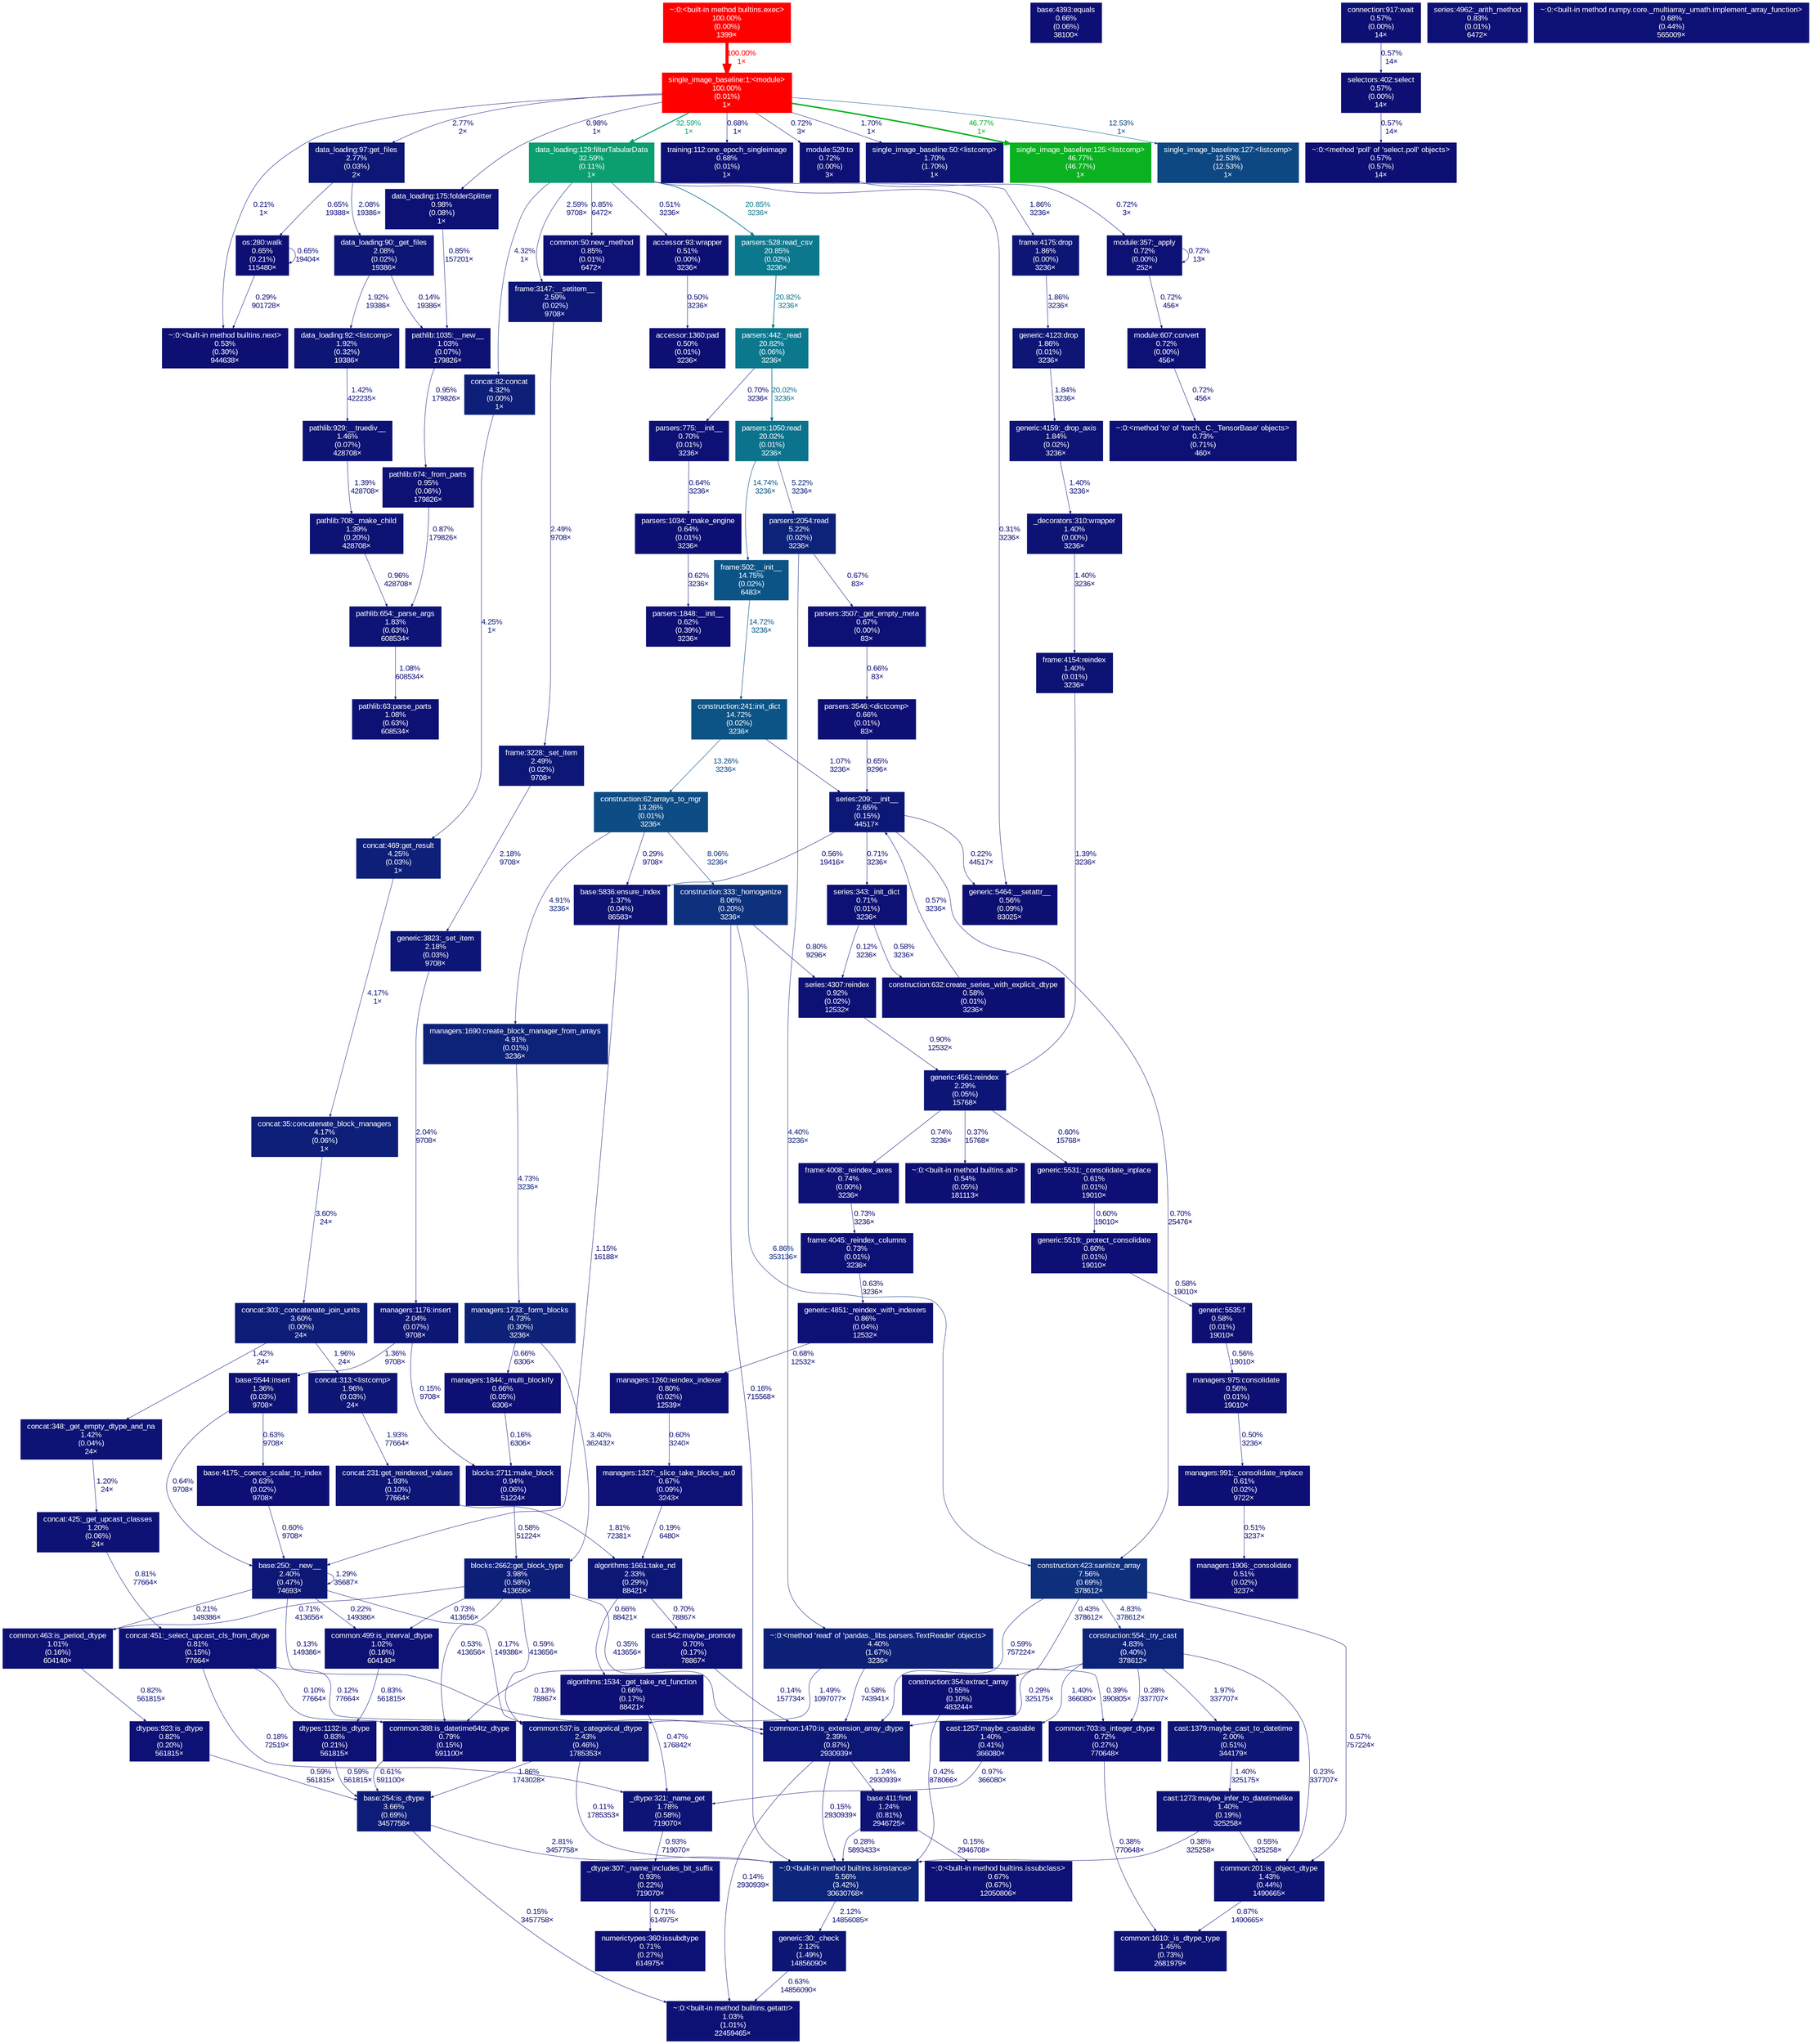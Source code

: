 digraph {
	graph [fontname=Arial, nodesep=0.125, ranksep=0.25];
	node [fontcolor=white, fontname=Arial, height=0, shape=box, style=filled, width=0];
	edge [fontname=Arial];
	571 [color="#ff0000", fontcolor="#ffffff", fontsize="10.00", label="single_image_baseline:1:<module>\n100.00%\n(0.01%)\n1×", tooltip="single_image_baseline.py"];
	571 -> 1076 [arrowsize="0.35", color="#0d1876", fontcolor="#0d1876", fontsize="10.00", label="2.77%\n2×", labeldistance="0.50", penwidth="0.50"];
	571 -> 1077 [arrowsize="0.57", color="#0b9e71", fontcolor="#0b9e71", fontsize="10.00", label="32.59%\n1×", labeldistance="1.30", penwidth="1.30"];
	571 -> 1220 [arrowsize="0.35", color="#0d0e73", fontcolor="#0d0e73", fontsize="10.00", label="0.21%\n1×", labeldistance="0.50", penwidth="0.50"];
	571 -> 1970 [arrowsize="0.35", color="#0d1074", fontcolor="#0d1074", fontsize="10.00", label="0.68%\n1×", labeldistance="0.50", penwidth="0.50"];
	571 -> 2090 [arrowsize="0.35", color="#0d1174", fontcolor="#0d1174", fontsize="10.00", label="0.98%\n1×", labeldistance="0.50", penwidth="0.50"];
	571 -> 3853 [arrowsize="0.35", color="#0d1074", fontcolor="#0d1074", fontsize="10.00", label="0.72%\n3×", labeldistance="0.50", penwidth="0.50"];
	571 -> 5697 [arrowsize="0.35", color="#0d1475", fontcolor="#0d1475", fontsize="10.00", label="1.70%\n1×", labeldistance="0.50", penwidth="0.50"];
	571 -> 5703 [arrowsize="0.68", color="#0ab120", fontcolor="#0ab120", fontsize="10.00", label="46.77%\n1×", labeldistance="1.87", penwidth="1.87"];
	571 -> 5704 [arrowsize="0.35", color="#0d4883", fontcolor="#0d4883", fontsize="10.00", label="12.53%\n1×", labeldistance="0.50", penwidth="0.50"];
	580 [color="#0d0f73", fontcolor="#ffffff", fontsize="10.00", label="~:0:<built-in method builtins.all>\n0.54%\n(0.05%)\n181113×", tooltip="~"];
	584 [color="#0d2279", fontcolor="#ffffff", fontsize="10.00", label="managers:1690:create_block_manager_from_arrays\n4.91%\n(0.01%)\n3236×", tooltip="/home/marcel/anaconda3/lib/python3.8/site-packages/pandas/core/internals/managers.py"];
	584 -> 1127 [arrowsize="0.35", color="#0d2179", fontcolor="#0d2179", fontsize="10.00", label="4.73%\n3236×", labeldistance="0.50", penwidth="0.50"];
	585 [color="#0d1676", fontcolor="#ffffff", fontsize="10.00", label="generic:4561:reindex\n2.29%\n(0.05%)\n15768×", tooltip="/home/marcel/anaconda3/lib/python3.8/site-packages/pandas/core/generic.py"];
	585 -> 580 [arrowsize="0.35", color="#0d0e73", fontcolor="#0d0e73", fontsize="10.00", label="0.37%\n15768×", labeldistance="0.50", penwidth="0.50"];
	585 -> 4462 [arrowsize="0.35", color="#0d0f74", fontcolor="#0d0f74", fontsize="10.00", label="0.60%\n15768×", labeldistance="0.50", penwidth="0.50"];
	585 -> 4478 [arrowsize="0.35", color="#0d1074", fontcolor="#0d1074", fontsize="10.00", label="0.74%\n3236×", labeldistance="0.50", penwidth="0.50"];
	588 [color="#0d1776", fontcolor="#ffffff", fontsize="10.00", label="base:250:__new__\n2.40%\n(0.47%)\n74693×", tooltip="/home/marcel/anaconda3/lib/python3.8/site-packages/pandas/core/indexes/base.py"];
	588 -> 588 [arrowsize="0.35", color="#0d1274", fontcolor="#0d1274", fontsize="10.00", label="1.29%\n35687×", labeldistance="0.50", penwidth="0.50"];
	588 -> 698 [arrowsize="0.35", color="#0d0d73", fontcolor="#0d0d73", fontsize="10.00", label="0.13%\n149386×", labeldistance="0.50", penwidth="0.50"];
	588 -> 946 [arrowsize="0.35", color="#0d0e73", fontcolor="#0d0e73", fontsize="10.00", label="0.21%\n149386×", labeldistance="0.50", penwidth="0.50"];
	588 -> 947 [arrowsize="0.35", color="#0d0e73", fontcolor="#0d0e73", fontsize="10.00", label="0.22%\n149386×", labeldistance="0.50", penwidth="0.50"];
	588 -> 948 [arrowsize="0.35", color="#0d0d73", fontcolor="#0d0d73", fontsize="10.00", label="0.17%\n149386×", labeldistance="0.50", penwidth="0.50"];
	600 [color="#0d1c77", fontcolor="#ffffff", fontsize="10.00", label="concat:303:_concatenate_join_units\n3.60%\n(0.00%)\n24×", tooltip="/home/marcel/anaconda3/lib/python3.8/site-packages/pandas/core/internals/concat.py"];
	600 -> 1137 [arrowsize="0.35", color="#0d1375", fontcolor="#0d1375", fontsize="10.00", label="1.42%\n24×", labeldistance="0.50", penwidth="0.50"];
	600 -> 4432 [arrowsize="0.35", color="#0d1575", fontcolor="#0d1575", fontsize="10.00", label="1.96%\n24×", labeldistance="0.50", penwidth="0.50"];
	651 [color="#ff0000", fontcolor="#ffffff", fontsize="10.00", label="~:0:<built-in method builtins.exec>\n100.00%\n(0.00%)\n1399×", tooltip="~"];
	651 -> 571 [arrowsize="1.00", color="#ff0000", fontcolor="#ff0000", fontsize="10.00", label="100.00%\n1×", labeldistance="4.00", penwidth="4.00"];
	654 [color="#0d1174", fontcolor="#ffffff", fontsize="10.00", label="~:0:<built-in method builtins.getattr>\n1.03%\n(1.01%)\n22459465×", tooltip="~"];
	677 [color="#0d1575", fontcolor="#ffffff", fontsize="10.00", label="concat:231:get_reindexed_values\n1.93%\n(0.10%)\n77664×", tooltip="/home/marcel/anaconda3/lib/python3.8/site-packages/pandas/core/internals/concat.py"];
	677 -> 934 [arrowsize="0.35", color="#0d1475", fontcolor="#0d1475", fontsize="10.00", label="1.81%\n72381×", labeldistance="0.50", penwidth="0.50"];
	680 [color="#0d1876", fontcolor="#ffffff", fontsize="10.00", label="frame:3147:__setitem__\n2.59%\n(0.02%)\n9708×", tooltip="/home/marcel/anaconda3/lib/python3.8/site-packages/pandas/core/frame.py"];
	680 -> 1144 [arrowsize="0.35", color="#0d1776", fontcolor="#0d1776", fontsize="10.00", label="2.49%\n9708×", labeldistance="0.50", penwidth="0.50"];
	692 [color="#0d2f7c", fontcolor="#ffffff", fontsize="10.00", label="construction:423:sanitize_array\n7.56%\n(0.69%)\n378612×", tooltip="/home/marcel/anaconda3/lib/python3.8/site-packages/pandas/core/construction.py"];
	692 -> 698 [arrowsize="0.35", color="#0d0f74", fontcolor="#0d0f74", fontsize="10.00", label="0.59%\n757224×", labeldistance="0.50", penwidth="0.50"];
	692 -> 918 [arrowsize="0.35", color="#0d0f73", fontcolor="#0d0f73", fontsize="10.00", label="0.43%\n378612×", labeldistance="0.50", penwidth="0.50"];
	692 -> 920 [arrowsize="0.35", color="#0d2279", fontcolor="#0d2279", fontsize="10.00", label="4.83%\n378612×", labeldistance="0.50", penwidth="0.50"];
	692 -> 4813 [arrowsize="0.35", color="#0d0f73", fontcolor="#0d0f73", fontsize="10.00", label="0.57%\n757224×", labeldistance="0.50", penwidth="0.50"];
	693 [color="#0d1575", fontcolor="#ffffff", fontsize="10.00", label="cast:1379:maybe_cast_to_datetime\n2.00%\n(0.51%)\n344179×", tooltip="/home/marcel/anaconda3/lib/python3.8/site-packages/pandas/core/dtypes/cast.py"];
	693 -> 932 [arrowsize="0.35", color="#0d1375", fontcolor="#0d1375", fontsize="10.00", label="1.40%\n325175×", labeldistance="0.50", penwidth="0.50"];
	695 [color="#0d1675", fontcolor="#ffffff", fontsize="10.00", label="generic:30:_check\n2.12%\n(1.49%)\n14856090×", tooltip="/home/marcel/anaconda3/lib/python3.8/site-packages/pandas/core/dtypes/generic.py"];
	695 -> 654 [arrowsize="0.35", color="#0d0f74", fontcolor="#0d0f74", fontsize="10.00", label="0.63%\n14856090×", labeldistance="0.50", penwidth="0.50"];
	698 [color="#0d1776", fontcolor="#ffffff", fontsize="10.00", label="common:1470:is_extension_array_dtype\n2.39%\n(0.87%)\n2930939×", tooltip="/home/marcel/anaconda3/lib/python3.8/site-packages/pandas/core/dtypes/common.py"];
	698 -> 654 [arrowsize="0.35", color="#0d0d73", fontcolor="#0d0d73", fontsize="10.00", label="0.14%\n2930939×", labeldistance="0.50", penwidth="0.50"];
	698 -> 816 [arrowsize="0.35", color="#0d0d73", fontcolor="#0d0d73", fontsize="10.00", label="0.15%\n2930939×", labeldistance="0.50", penwidth="0.50"];
	698 -> 959 [arrowsize="0.35", color="#0d1274", fontcolor="#0d1274", fontsize="10.00", label="1.24%\n2930939×", labeldistance="0.50", penwidth="0.50"];
	699 [color="#0d1c77", fontcolor="#ffffff", fontsize="10.00", label="base:254:is_dtype\n3.66%\n(0.69%)\n3457758×", tooltip="/home/marcel/anaconda3/lib/python3.8/site-packages/pandas/core/dtypes/base.py"];
	699 -> 654 [arrowsize="0.35", color="#0d0d73", fontcolor="#0d0d73", fontsize="10.00", label="0.15%\n3457758×", labeldistance="0.50", penwidth="0.50"];
	699 -> 816 [arrowsize="0.35", color="#0d1976", fontcolor="#0d1976", fontsize="10.00", label="2.81%\n3457758×", labeldistance="0.50", penwidth="0.50"];
	754 [color="#0d1274", fontcolor="#ffffff", fontsize="10.00", label="base:5836:ensure_index\n1.37%\n(0.04%)\n86583×", tooltip="/home/marcel/anaconda3/lib/python3.8/site-packages/pandas/core/indexes/base.py"];
	754 -> 588 [arrowsize="0.35", color="#0d1274", fontcolor="#0d1274", fontsize="10.00", label="1.15%\n16188×", labeldistance="0.50", penwidth="0.50"];
	767 [color="#0d1375", fontcolor="#ffffff", fontsize="10.00", label="common:1610:_is_dtype_type\n1.45%\n(0.73%)\n2681979×", tooltip="/home/marcel/anaconda3/lib/python3.8/site-packages/pandas/core/dtypes/common.py"];
	816 [color="#0d257a", fontcolor="#ffffff", fontsize="10.00", label="~:0:<built-in method builtins.isinstance>\n5.56%\n(3.42%)\n30630768×", tooltip="~"];
	816 -> 695 [arrowsize="0.35", color="#0d1675", fontcolor="#0d1675", fontsize="10.00", label="2.12%\n14856085×", labeldistance="0.50", penwidth="0.50"];
	854 [color="#0d317d", fontcolor="#ffffff", fontsize="10.00", label="construction:333:_homogenize\n8.06%\n(0.20%)\n3236×", tooltip="/home/marcel/anaconda3/lib/python3.8/site-packages/pandas/core/internals/construction.py"];
	854 -> 692 [arrowsize="0.35", color="#0d2b7c", fontcolor="#0d2b7c", fontsize="10.00", label="6.86%\n353136×", labeldistance="0.50", penwidth="0.50"];
	854 -> 816 [arrowsize="0.35", color="#0d0d73", fontcolor="#0d0d73", fontsize="10.00", label="0.16%\n715568×", labeldistance="0.50", penwidth="0.50"];
	854 -> 4206 [arrowsize="0.35", color="#0d1074", fontcolor="#0d1074", fontsize="10.00", label="0.80%\n9296×", labeldistance="0.50", penwidth="0.50"];
	856 [color="#0d1876", fontcolor="#ffffff", fontsize="10.00", label="series:209:__init__\n2.65%\n(0.15%)\n44517×", tooltip="/home/marcel/anaconda3/lib/python3.8/site-packages/pandas/core/series.py"];
	856 -> 692 [arrowsize="0.35", color="#0d1074", fontcolor="#0d1074", fontsize="10.00", label="0.70%\n25476×", labeldistance="0.50", penwidth="0.50"];
	856 -> 754 [arrowsize="0.35", color="#0d0f73", fontcolor="#0d0f73", fontsize="10.00", label="0.56%\n19416×", labeldistance="0.50", penwidth="0.50"];
	856 -> 1799 [arrowsize="0.35", color="#0d1074", fontcolor="#0d1074", fontsize="10.00", label="0.71%\n3236×", labeldistance="0.50", penwidth="0.50"];
	856 -> 4192 [arrowsize="0.35", color="#0d0e73", fontcolor="#0d0e73", fontsize="10.00", label="0.22%\n44517×", labeldistance="0.50", penwidth="0.50"];
	868 [color="#0d1575", fontcolor="#ffffff", fontsize="10.00", label="managers:1176:insert\n2.04%\n(0.07%)\n9708×", tooltip="/home/marcel/anaconda3/lib/python3.8/site-packages/pandas/core/internals/managers.py"];
	868 -> 886 [arrowsize="0.35", color="#0d0d73", fontcolor="#0d0d73", fontsize="10.00", label="0.15%\n9708×", labeldistance="0.50", penwidth="0.50"];
	868 -> 4562 [arrowsize="0.35", color="#0d1274", fontcolor="#0d1274", fontsize="10.00", label="1.36%\n9708×", labeldistance="0.50", penwidth="0.50"];
	869 [color="#0d1074", fontcolor="#ffffff", fontsize="10.00", label="managers:1327:_slice_take_blocks_ax0\n0.67%\n(0.09%)\n3243×", tooltip="/home/marcel/anaconda3/lib/python3.8/site-packages/pandas/core/internals/managers.py"];
	869 -> 934 [arrowsize="0.35", color="#0d0e73", fontcolor="#0d0e73", fontsize="10.00", label="0.19%\n6480×", labeldistance="0.50", penwidth="0.50"];
	886 [color="#0d1174", fontcolor="#ffffff", fontsize="10.00", label="blocks:2711:make_block\n0.94%\n(0.06%)\n51224×", tooltip="/home/marcel/anaconda3/lib/python3.8/site-packages/pandas/core/internals/blocks.py"];
	886 -> 1050 [arrowsize="0.35", color="#0d0f73", fontcolor="#0d0f73", fontsize="10.00", label="0.58%\n51224×", labeldistance="0.50", penwidth="0.50"];
	894 [color="#0c5486", fontcolor="#ffffff", fontsize="10.00", label="frame:502:__init__\n14.75%\n(0.02%)\n6483×", tooltip="/home/marcel/anaconda3/lib/python3.8/site-packages/pandas/core/frame.py"];
	894 -> 4183 [arrowsize="0.38", color="#0c5486", fontcolor="#0c5486", fontsize="10.00", label="14.72%\n3236×", labeldistance="0.59", penwidth="0.59"];
	904 [color="#0d0f74", fontcolor="#ffffff", fontsize="10.00", label="base:4393:equals\n0.66%\n(0.06%)\n38100×", tooltip="/home/marcel/anaconda3/lib/python3.8/site-packages/pandas/core/indexes/base.py"];
	906 [color="#0d0f73", fontcolor="#ffffff", fontsize="10.00", label="accessor:1360:pad\n0.50%\n(0.01%)\n3236×", tooltip="/home/marcel/anaconda3/lib/python3.8/site-packages/pandas/core/strings/accessor.py"];
	916 [color="#0d1074", fontcolor="#ffffff", fontsize="10.00", label="common:50:new_method\n0.85%\n(0.01%)\n6472×", tooltip="/home/marcel/anaconda3/lib/python3.8/site-packages/pandas/core/ops/common.py"];
	918 [color="#0d0f73", fontcolor="#ffffff", fontsize="10.00", label="construction:354:extract_array\n0.55%\n(0.10%)\n483244×", tooltip="/home/marcel/anaconda3/lib/python3.8/site-packages/pandas/core/construction.py"];
	918 -> 816 [arrowsize="0.35", color="#0d0e73", fontcolor="#0d0e73", fontsize="10.00", label="0.42%\n878066×", labeldistance="0.50", penwidth="0.50"];
	920 [color="#0d2279", fontcolor="#ffffff", fontsize="10.00", label="construction:554:_try_cast\n4.83%\n(0.40%)\n378612×", tooltip="/home/marcel/anaconda3/lib/python3.8/site-packages/pandas/core/construction.py"];
	920 -> 693 [arrowsize="0.35", color="#0d1575", fontcolor="#0d1575", fontsize="10.00", label="1.97%\n337707×", labeldistance="0.50", penwidth="0.50"];
	920 -> 698 [arrowsize="0.35", color="#0d0e73", fontcolor="#0d0e73", fontsize="10.00", label="0.29%\n325175×", labeldistance="0.50", penwidth="0.50"];
	920 -> 931 [arrowsize="0.35", color="#0d1375", fontcolor="#0d1375", fontsize="10.00", label="1.40%\n366080×", labeldistance="0.50", penwidth="0.50"];
	920 -> 4813 [arrowsize="0.35", color="#0d0e73", fontcolor="#0d0e73", fontsize="10.00", label="0.23%\n337707×", labeldistance="0.50", penwidth="0.50"];
	920 -> 4817 [arrowsize="0.35", color="#0d0e73", fontcolor="#0d0e73", fontsize="10.00", label="0.28%\n337707×", labeldistance="0.50", penwidth="0.50"];
	928 [color="#0d1074", fontcolor="#ffffff", fontsize="10.00", label="cast:542:maybe_promote\n0.70%\n(0.17%)\n78867×", tooltip="/home/marcel/anaconda3/lib/python3.8/site-packages/pandas/core/dtypes/cast.py"];
	928 -> 698 [arrowsize="0.35", color="#0d0d73", fontcolor="#0d0d73", fontsize="10.00", label="0.14%\n157734×", labeldistance="0.50", penwidth="0.50"];
	928 -> 944 [arrowsize="0.35", color="#0d0d73", fontcolor="#0d0d73", fontsize="10.00", label="0.13%\n78867×", labeldistance="0.50", penwidth="0.50"];
	931 [color="#0d1375", fontcolor="#ffffff", fontsize="10.00", label="cast:1257:maybe_castable\n1.40%\n(0.41%)\n366080×", tooltip="/home/marcel/anaconda3/lib/python3.8/site-packages/pandas/core/dtypes/cast.py"];
	931 -> 1063 [arrowsize="0.35", color="#0d1174", fontcolor="#0d1174", fontsize="10.00", label="0.97%\n366080×", labeldistance="0.50", penwidth="0.50"];
	932 [color="#0d1375", fontcolor="#ffffff", fontsize="10.00", label="cast:1273:maybe_infer_to_datetimelike\n1.40%\n(0.19%)\n325258×", tooltip="/home/marcel/anaconda3/lib/python3.8/site-packages/pandas/core/dtypes/cast.py"];
	932 -> 816 [arrowsize="0.35", color="#0d0e73", fontcolor="#0d0e73", fontsize="10.00", label="0.38%\n325258×", labeldistance="0.50", penwidth="0.50"];
	932 -> 4813 [arrowsize="0.35", color="#0d0f73", fontcolor="#0d0f73", fontsize="10.00", label="0.55%\n325258×", labeldistance="0.50", penwidth="0.50"];
	934 [color="#0d1776", fontcolor="#ffffff", fontsize="10.00", label="algorithms:1661:take_nd\n2.33%\n(0.29%)\n88421×", tooltip="/home/marcel/anaconda3/lib/python3.8/site-packages/pandas/core/algorithms.py"];
	934 -> 928 [arrowsize="0.35", color="#0d1074", fontcolor="#0d1074", fontsize="10.00", label="0.70%\n78867×", labeldistance="0.50", penwidth="0.50"];
	934 -> 1780 [arrowsize="0.35", color="#0d0f74", fontcolor="#0d0f74", fontsize="10.00", label="0.66%\n88421×", labeldistance="0.50", penwidth="0.50"];
	944 [color="#0d1074", fontcolor="#ffffff", fontsize="10.00", label="common:388:is_datetime64tz_dtype\n0.79%\n(0.15%)\n591100×", tooltip="/home/marcel/anaconda3/lib/python3.8/site-packages/pandas/core/dtypes/common.py"];
	944 -> 699 [arrowsize="0.35", color="#0d0f74", fontcolor="#0d0f74", fontsize="10.00", label="0.61%\n591100×", labeldistance="0.50", penwidth="0.50"];
	946 [color="#0d1174", fontcolor="#ffffff", fontsize="10.00", label="common:463:is_period_dtype\n1.01%\n(0.16%)\n604140×", tooltip="/home/marcel/anaconda3/lib/python3.8/site-packages/pandas/core/dtypes/common.py"];
	946 -> 956 [arrowsize="0.35", color="#0d1074", fontcolor="#0d1074", fontsize="10.00", label="0.82%\n561815×", labeldistance="0.50", penwidth="0.50"];
	947 [color="#0d1174", fontcolor="#ffffff", fontsize="10.00", label="common:499:is_interval_dtype\n1.02%\n(0.16%)\n604140×", tooltip="/home/marcel/anaconda3/lib/python3.8/site-packages/pandas/core/dtypes/common.py"];
	947 -> 958 [arrowsize="0.35", color="#0d1074", fontcolor="#0d1074", fontsize="10.00", label="0.83%\n561815×", labeldistance="0.50", penwidth="0.50"];
	948 [color="#0d1776", fontcolor="#ffffff", fontsize="10.00", label="common:537:is_categorical_dtype\n2.43%\n(0.46%)\n1785353×", tooltip="/home/marcel/anaconda3/lib/python3.8/site-packages/pandas/core/dtypes/common.py"];
	948 -> 699 [arrowsize="0.35", color="#0d1575", fontcolor="#0d1575", fontsize="10.00", label="1.86%\n1743028×", labeldistance="0.50", penwidth="0.50"];
	948 -> 816 [arrowsize="0.35", color="#0d0d73", fontcolor="#0d0d73", fontsize="10.00", label="0.11%\n1785353×", labeldistance="0.50", penwidth="0.50"];
	956 [color="#0d1074", fontcolor="#ffffff", fontsize="10.00", label="dtypes:923:is_dtype\n0.82%\n(0.20%)\n561815×", tooltip="/home/marcel/anaconda3/lib/python3.8/site-packages/pandas/core/dtypes/dtypes.py"];
	956 -> 699 [arrowsize="0.35", color="#0d0f74", fontcolor="#0d0f74", fontsize="10.00", label="0.59%\n561815×", labeldistance="0.50", penwidth="0.50"];
	958 [color="#0d1074", fontcolor="#ffffff", fontsize="10.00", label="dtypes:1132:is_dtype\n0.83%\n(0.21%)\n561815×", tooltip="/home/marcel/anaconda3/lib/python3.8/site-packages/pandas/core/dtypes/dtypes.py"];
	958 -> 699 [arrowsize="0.35", color="#0d0f74", fontcolor="#0d0f74", fontsize="10.00", label="0.59%\n561815×", labeldistance="0.50", penwidth="0.50"];
	959 [color="#0d1274", fontcolor="#ffffff", fontsize="10.00", label="base:411:find\n1.24%\n(0.81%)\n2946725×", tooltip="/home/marcel/anaconda3/lib/python3.8/site-packages/pandas/core/dtypes/base.py"];
	959 -> 816 [arrowsize="0.35", color="#0d0e73", fontcolor="#0d0e73", fontsize="10.00", label="0.28%\n5893433×", labeldistance="0.50", penwidth="0.50"];
	959 -> 1047 [arrowsize="0.35", color="#0d0d73", fontcolor="#0d0d73", fontsize="10.00", label="0.15%\n2946708×", labeldistance="0.50", penwidth="0.50"];
	987 [color="#0d1074", fontcolor="#ffffff", fontsize="10.00", label="parsers:3507:_get_empty_meta\n0.67%\n(0.00%)\n83×", tooltip="/home/marcel/anaconda3/lib/python3.8/site-packages/pandas/io/parsers.py"];
	987 -> 4187 [arrowsize="0.35", color="#0d0f74", fontcolor="#0d0f74", fontsize="10.00", label="0.66%\n83×", labeldistance="0.50", penwidth="0.50"];
	1001 [color="#0d1475", fontcolor="#ffffff", fontsize="10.00", label="pathlib:654:_parse_args\n1.83%\n(0.63%)\n608534×", tooltip="/home/marcel/anaconda3/lib/python3.8/pathlib.py"];
	1001 -> 1526 [arrowsize="0.35", color="#0d1174", fontcolor="#0d1174", fontsize="10.00", label="1.08%\n608534×", labeldistance="0.50", penwidth="0.50"];
	1047 [color="#0d1074", fontcolor="#ffffff", fontsize="10.00", label="~:0:<built-in method builtins.issubclass>\n0.67%\n(0.67%)\n12050806×", tooltip="~"];
	1050 [color="#0d1e78", fontcolor="#ffffff", fontsize="10.00", label="blocks:2662:get_block_type\n3.98%\n(0.58%)\n413656×", tooltip="/home/marcel/anaconda3/lib/python3.8/site-packages/pandas/core/internals/blocks.py"];
	1050 -> 698 [arrowsize="0.35", color="#0d0e73", fontcolor="#0d0e73", fontsize="10.00", label="0.35%\n413656×", labeldistance="0.50", penwidth="0.50"];
	1050 -> 944 [arrowsize="0.35", color="#0d0f73", fontcolor="#0d0f73", fontsize="10.00", label="0.53%\n413656×", labeldistance="0.50", penwidth="0.50"];
	1050 -> 946 [arrowsize="0.35", color="#0d1074", fontcolor="#0d1074", fontsize="10.00", label="0.71%\n413656×", labeldistance="0.50", penwidth="0.50"];
	1050 -> 947 [arrowsize="0.35", color="#0d1074", fontcolor="#0d1074", fontsize="10.00", label="0.73%\n413656×", labeldistance="0.50", penwidth="0.50"];
	1050 -> 948 [arrowsize="0.35", color="#0d0f73", fontcolor="#0d0f73", fontsize="10.00", label="0.59%\n413656×", labeldistance="0.50", penwidth="0.50"];
	1051 [color="#0d1074", fontcolor="#ffffff", fontsize="10.00", label="concat:451:_select_upcast_cls_from_dtype\n0.81%\n(0.15%)\n77664×", tooltip="/home/marcel/anaconda3/lib/python3.8/site-packages/pandas/core/internals/concat.py"];
	1051 -> 944 [arrowsize="0.35", color="#0d0d73", fontcolor="#0d0d73", fontsize="10.00", label="0.10%\n77664×", labeldistance="0.50", penwidth="0.50"];
	1051 -> 948 [arrowsize="0.35", color="#0d0d73", fontcolor="#0d0d73", fontsize="10.00", label="0.12%\n77664×", labeldistance="0.50", penwidth="0.50"];
	1051 -> 1063 [arrowsize="0.35", color="#0d0e73", fontcolor="#0d0e73", fontsize="10.00", label="0.18%\n72519×", labeldistance="0.50", penwidth="0.50"];
	1061 [color="#0d1074", fontcolor="#ffffff", fontsize="10.00", label="numerictypes:360:issubdtype\n0.71%\n(0.27%)\n614975×", tooltip="/home/marcel/anaconda3/lib/python3.8/site-packages/numpy/core/numerictypes.py"];
	1063 [color="#0d1475", fontcolor="#ffffff", fontsize="10.00", label="_dtype:321:_name_get\n1.78%\n(0.58%)\n719070×", tooltip="/home/marcel/anaconda3/lib/python3.8/site-packages/numpy/core/_dtype.py"];
	1063 -> 5437 [arrowsize="0.35", color="#0d1174", fontcolor="#0d1174", fontsize="10.00", label="0.93%\n719070×", labeldistance="0.50", penwidth="0.50"];
	1073 [color="#0c738d", fontcolor="#ffffff", fontsize="10.00", label="parsers:1050:read\n20.02%\n(0.01%)\n3236×", tooltip="/home/marcel/anaconda3/lib/python3.8/site-packages/pandas/io/parsers.py"];
	1073 -> 894 [arrowsize="0.38", color="#0c5486", fontcolor="#0c5486", fontsize="10.00", label="14.74%\n3236×", labeldistance="0.59", penwidth="0.59"];
	1073 -> 1251 [arrowsize="0.35", color="#0d2379", fontcolor="#0d2379", fontsize="10.00", label="5.22%\n3236×", labeldistance="0.50", penwidth="0.50"];
	1076 [color="#0d1876", fontcolor="#ffffff", fontsize="10.00", label="data_loading:97:get_files\n2.77%\n(0.03%)\n2×", tooltip="/home/marcel/projetos/csgo_analyze/data_loading.py"];
	1076 -> 1229 [arrowsize="0.35", color="#0d0f74", fontcolor="#0d0f74", fontsize="10.00", label="0.65%\n19388×", labeldistance="0.50", penwidth="0.50"];
	1076 -> 2088 [arrowsize="0.35", color="#0d1575", fontcolor="#0d1575", fontsize="10.00", label="2.08%\n19386×", labeldistance="0.50", penwidth="0.50"];
	1077 [color="#0b9e71", fontcolor="#ffffff", fontsize="10.00", label="data_loading:129:filterTabularData\n32.59%\n(0.11%)\n1×", tooltip="/home/marcel/projetos/csgo_analyze/data_loading.py"];
	1077 -> 680 [arrowsize="0.35", color="#0d1876", fontcolor="#0d1876", fontsize="10.00", label="2.59%\n9708×", labeldistance="0.50", penwidth="0.50"];
	1077 -> 916 [arrowsize="0.35", color="#0d1074", fontcolor="#0d1074", fontsize="10.00", label="0.85%\n6472×", labeldistance="0.50", penwidth="0.50"];
	1077 -> 1214 [arrowsize="0.46", color="#0c788e", fontcolor="#0c788e", fontsize="10.00", label="20.85%\n3236×", labeldistance="0.83", penwidth="0.83"];
	1077 -> 4192 [arrowsize="0.35", color="#0d0e73", fontcolor="#0d0e73", fontsize="10.00", label="0.31%\n3236×", labeldistance="0.50", penwidth="0.50"];
	1077 -> 4253 [arrowsize="0.35", color="#0d1f78", fontcolor="#0d1f78", fontsize="10.00", label="4.32%\n1×", labeldistance="0.50", penwidth="0.50"];
	1077 -> 4458 [arrowsize="0.35", color="#0d1575", fontcolor="#0d1575", fontsize="10.00", label="1.86%\n3236×", labeldistance="0.50", penwidth="0.50"];
	1077 -> 4609 [arrowsize="0.35", color="#0d0f73", fontcolor="#0d0f73", fontsize="10.00", label="0.51%\n3236×", labeldistance="0.50", penwidth="0.50"];
	1127 [color="#0d2179", fontcolor="#ffffff", fontsize="10.00", label="managers:1733:_form_blocks\n4.73%\n(0.30%)\n3236×", tooltip="/home/marcel/anaconda3/lib/python3.8/site-packages/pandas/core/internals/managers.py"];
	1127 -> 1050 [arrowsize="0.35", color="#0d1b77", fontcolor="#0d1b77", fontsize="10.00", label="3.40%\n362432×", labeldistance="0.50", penwidth="0.50"];
	1127 -> 1845 [arrowsize="0.35", color="#0d0f74", fontcolor="#0d0f74", fontsize="10.00", label="0.66%\n6306×", labeldistance="0.50", penwidth="0.50"];
	1135 [color="#0d1f78", fontcolor="#ffffff", fontsize="10.00", label="concat:35:concatenate_block_managers\n4.17%\n(0.06%)\n1×", tooltip="/home/marcel/anaconda3/lib/python3.8/site-packages/pandas/core/internals/concat.py"];
	1135 -> 600 [arrowsize="0.35", color="#0d1c77", fontcolor="#0d1c77", fontsize="10.00", label="3.60%\n24×", labeldistance="0.50", penwidth="0.50"];
	1137 [color="#0d1375", fontcolor="#ffffff", fontsize="10.00", label="concat:348:_get_empty_dtype_and_na\n1.42%\n(0.04%)\n24×", tooltip="/home/marcel/anaconda3/lib/python3.8/site-packages/pandas/core/internals/concat.py"];
	1137 -> 1846 [arrowsize="0.35", color="#0d1274", fontcolor="#0d1274", fontsize="10.00", label="1.20%\n24×", labeldistance="0.50", penwidth="0.50"];
	1139 [color="#0d1676", fontcolor="#ffffff", fontsize="10.00", label="generic:3823:_set_item\n2.18%\n(0.03%)\n9708×", tooltip="/home/marcel/anaconda3/lib/python3.8/site-packages/pandas/core/generic.py"];
	1139 -> 868 [arrowsize="0.35", color="#0d1575", fontcolor="#0d1575", fontsize="10.00", label="2.04%\n9708×", labeldistance="0.50", penwidth="0.50"];
	1140 [color="#0d0f74", fontcolor="#ffffff", fontsize="10.00", label="generic:5519:_protect_consolidate\n0.60%\n(0.01%)\n19010×", tooltip="/home/marcel/anaconda3/lib/python3.8/site-packages/pandas/core/generic.py"];
	1140 -> 4340 [arrowsize="0.35", color="#0d0f73", fontcolor="#0d0f73", fontsize="10.00", label="0.58%\n19010×", labeldistance="0.50", penwidth="0.50"];
	1144 [color="#0d1776", fontcolor="#ffffff", fontsize="10.00", label="frame:3228:_set_item\n2.49%\n(0.02%)\n9708×", tooltip="/home/marcel/anaconda3/lib/python3.8/site-packages/pandas/core/frame.py"];
	1144 -> 1139 [arrowsize="0.35", color="#0d1676", fontcolor="#0d1676", fontsize="10.00", label="2.18%\n9708×", labeldistance="0.50", penwidth="0.50"];
	1165 [color="#0d0f74", fontcolor="#ffffff", fontsize="10.00", label="parsers:1848:__init__\n0.62%\n(0.39%)\n3236×", tooltip="/home/marcel/anaconda3/lib/python3.8/site-packages/pandas/io/parsers.py"];
	1214 [color="#0c788e", fontcolor="#ffffff", fontsize="10.00", label="parsers:528:read_csv\n20.85%\n(0.02%)\n3236×", tooltip="/home/marcel/anaconda3/lib/python3.8/site-packages/pandas/io/parsers.py"];
	1214 -> 1784 [arrowsize="0.46", color="#0c788e", fontcolor="#0c788e", fontsize="10.00", label="20.82%\n3236×", labeldistance="0.83", penwidth="0.83"];
	1220 [color="#0d0f73", fontcolor="#ffffff", fontsize="10.00", label="~:0:<built-in method builtins.next>\n0.53%\n(0.30%)\n944638×", tooltip="~"];
	1229 [color="#0d0f74", fontcolor="#ffffff", fontsize="10.00", label="os:280:walk\n0.65%\n(0.21%)\n115480×", tooltip="/home/marcel/anaconda3/lib/python3.8/os.py"];
	1229 -> 1220 [arrowsize="0.35", color="#0d0e73", fontcolor="#0d0e73", fontsize="10.00", label="0.29%\n901728×", labeldistance="0.50", penwidth="0.50"];
	1229 -> 1229 [arrowsize="0.35", color="#0d0f74", fontcolor="#0d0f74", fontsize="10.00", label="0.65%\n19404×", labeldistance="0.50", penwidth="0.50"];
	1249 [color="#0d0f73", fontcolor="#ffffff", fontsize="10.00", label="managers:1906:_consolidate\n0.51%\n(0.02%)\n3237×", tooltip="/home/marcel/anaconda3/lib/python3.8/site-packages/pandas/core/internals/managers.py"];
	1250 [color="#0d1074", fontcolor="#ffffff", fontsize="10.00", label="generic:4851:_reindex_with_indexers\n0.86%\n(0.04%)\n12532×", tooltip="/home/marcel/anaconda3/lib/python3.8/site-packages/pandas/core/generic.py"];
	1250 -> 4326 [arrowsize="0.35", color="#0d1074", fontcolor="#0d1074", fontsize="10.00", label="0.68%\n12532×", labeldistance="0.50", penwidth="0.50"];
	1251 [color="#0d2379", fontcolor="#ffffff", fontsize="10.00", label="parsers:2054:read\n5.22%\n(0.02%)\n3236×", tooltip="/home/marcel/anaconda3/lib/python3.8/site-packages/pandas/io/parsers.py"];
	1251 -> 987 [arrowsize="0.35", color="#0d1074", fontcolor="#0d1074", fontsize="10.00", label="0.67%\n83×", labeldistance="0.50", penwidth="0.50"];
	1251 -> 4111 [arrowsize="0.35", color="#0d2078", fontcolor="#0d2078", fontsize="10.00", label="4.40%\n3236×", labeldistance="0.50", penwidth="0.50"];
	1266 [color="#0d1074", fontcolor="#ffffff", fontsize="10.00", label="module:357:_apply\n0.72%\n(0.00%)\n252×", tooltip="/home/marcel/anaconda3/lib/python3.8/site-packages/torch/nn/modules/module.py"];
	1266 -> 1266 [arrowsize="0.35", color="#0d1074", fontcolor="#0d1074", fontsize="10.00", label="0.72%\n13×", labeldistance="0.50", penwidth="0.50"];
	1266 -> 1971 [arrowsize="0.35", color="#0d1074", fontcolor="#0d1074", fontsize="10.00", label="0.72%\n456×", labeldistance="0.50", penwidth="0.50"];
	1390 [color="#0d0f73", fontcolor="#ffffff", fontsize="10.00", label="connection:917:wait\n0.57%\n(0.00%)\n14×", tooltip="/home/marcel/anaconda3/lib/python3.8/multiprocessing/connection.py"];
	1390 -> 1852 [arrowsize="0.35", color="#0d0f73", fontcolor="#0d0f73", fontsize="10.00", label="0.57%\n14×", labeldistance="0.50", penwidth="0.50"];
	1526 [color="#0d1174", fontcolor="#ffffff", fontsize="10.00", label="pathlib:63:parse_parts\n1.08%\n(0.63%)\n608534×", tooltip="/home/marcel/anaconda3/lib/python3.8/pathlib.py"];
	1595 [color="#0d1575", fontcolor="#ffffff", fontsize="10.00", label="data_loading:92:<listcomp>\n1.92%\n(0.32%)\n19386×", tooltip="/home/marcel/projetos/csgo_analyze/data_loading.py"];
	1595 -> 5498 [arrowsize="0.35", color="#0d1375", fontcolor="#0d1375", fontsize="10.00", label="1.42%\n422235×", labeldistance="0.50", penwidth="0.50"];
	1748 [color="#0d1174", fontcolor="#ffffff", fontsize="10.00", label="pathlib:674:_from_parts\n0.95%\n(0.06%)\n179826×", tooltip="/home/marcel/anaconda3/lib/python3.8/pathlib.py"];
	1748 -> 1001 [arrowsize="0.35", color="#0d1074", fontcolor="#0d1074", fontsize="10.00", label="0.87%\n179826×", labeldistance="0.50", penwidth="0.50"];
	1780 [color="#0d0f74", fontcolor="#ffffff", fontsize="10.00", label="algorithms:1534:_get_take_nd_function\n0.66%\n(0.17%)\n88421×", tooltip="/home/marcel/anaconda3/lib/python3.8/site-packages/pandas/core/algorithms.py"];
	1780 -> 1063 [arrowsize="0.35", color="#0d0f73", fontcolor="#0d0f73", fontsize="10.00", label="0.47%\n176842×", labeldistance="0.50", penwidth="0.50"];
	1784 [color="#0c788e", fontcolor="#ffffff", fontsize="10.00", label="parsers:442:_read\n20.82%\n(0.06%)\n3236×", tooltip="/home/marcel/anaconda3/lib/python3.8/site-packages/pandas/io/parsers.py"];
	1784 -> 1073 [arrowsize="0.45", color="#0c738d", fontcolor="#0c738d", fontsize="10.00", label="20.02%\n3236×", labeldistance="0.80", penwidth="0.80"];
	1784 -> 1785 [arrowsize="0.35", color="#0d1074", fontcolor="#0d1074", fontsize="10.00", label="0.70%\n3236×", labeldistance="0.50", penwidth="0.50"];
	1785 [color="#0d1074", fontcolor="#ffffff", fontsize="10.00", label="parsers:775:__init__\n0.70%\n(0.01%)\n3236×", tooltip="/home/marcel/anaconda3/lib/python3.8/site-packages/pandas/io/parsers.py"];
	1785 -> 5209 [arrowsize="0.35", color="#0d0f74", fontcolor="#0d0f74", fontsize="10.00", label="0.64%\n3236×", labeldistance="0.50", penwidth="0.50"];
	1797 [color="#0d1375", fontcolor="#ffffff", fontsize="10.00", label="frame:4154:reindex\n1.40%\n(0.01%)\n3236×", tooltip="/home/marcel/anaconda3/lib/python3.8/site-packages/pandas/core/frame.py"];
	1797 -> 585 [arrowsize="0.35", color="#0d1275", fontcolor="#0d1275", fontsize="10.00", label="1.39%\n3236×", labeldistance="0.50", penwidth="0.50"];
	1799 [color="#0d1074", fontcolor="#ffffff", fontsize="10.00", label="series:343:_init_dict\n0.71%\n(0.01%)\n3236×", tooltip="/home/marcel/anaconda3/lib/python3.8/site-packages/pandas/core/series.py"];
	1799 -> 4186 [arrowsize="0.35", color="#0d0f73", fontcolor="#0d0f73", fontsize="10.00", label="0.58%\n3236×", labeldistance="0.50", penwidth="0.50"];
	1799 -> 4206 [arrowsize="0.35", color="#0d0d73", fontcolor="#0d0d73", fontsize="10.00", label="0.12%\n3236×", labeldistance="0.50", penwidth="0.50"];
	1805 [color="#0d1575", fontcolor="#ffffff", fontsize="10.00", label="generic:4123:drop\n1.86%\n(0.01%)\n3236×", tooltip="/home/marcel/anaconda3/lib/python3.8/site-packages/pandas/core/generic.py"];
	1805 -> 4446 [arrowsize="0.35", color="#0d1475", fontcolor="#0d1475", fontsize="10.00", label="1.84%\n3236×", labeldistance="0.50", penwidth="0.50"];
	1844 [color="#0d1f78", fontcolor="#ffffff", fontsize="10.00", label="concat:469:get_result\n4.25%\n(0.03%)\n1×", tooltip="/home/marcel/anaconda3/lib/python3.8/site-packages/pandas/core/reshape/concat.py"];
	1844 -> 1135 [arrowsize="0.35", color="#0d1f78", fontcolor="#0d1f78", fontsize="10.00", label="4.17%\n1×", labeldistance="0.50", penwidth="0.50"];
	1845 [color="#0d0f74", fontcolor="#ffffff", fontsize="10.00", label="managers:1844:_multi_blockify\n0.66%\n(0.05%)\n6306×", tooltip="/home/marcel/anaconda3/lib/python3.8/site-packages/pandas/core/internals/managers.py"];
	1845 -> 886 [arrowsize="0.35", color="#0d0d73", fontcolor="#0d0d73", fontsize="10.00", label="0.16%\n6306×", labeldistance="0.50", penwidth="0.50"];
	1846 [color="#0d1274", fontcolor="#ffffff", fontsize="10.00", label="concat:425:_get_upcast_classes\n1.20%\n(0.06%)\n24×", tooltip="/home/marcel/anaconda3/lib/python3.8/site-packages/pandas/core/internals/concat.py"];
	1846 -> 1051 [arrowsize="0.35", color="#0d1074", fontcolor="#0d1074", fontsize="10.00", label="0.81%\n77664×", labeldistance="0.50", penwidth="0.50"];
	1852 [color="#0d0f73", fontcolor="#ffffff", fontsize="10.00", label="selectors:402:select\n0.57%\n(0.00%)\n14×", tooltip="/home/marcel/anaconda3/lib/python3.8/selectors.py"];
	1852 -> 2871 [arrowsize="0.35", color="#0d0f73", fontcolor="#0d0f73", fontsize="10.00", label="0.57%\n14×", labeldistance="0.50", penwidth="0.50"];
	1969 [color="#0d1074", fontcolor="#ffffff", fontsize="10.00", label="~:0:<method 'to' of 'torch._C._TensorBase' objects>\n0.73%\n(0.71%)\n460×", tooltip="~"];
	1970 [color="#0d1074", fontcolor="#ffffff", fontsize="10.00", label="training:112:one_epoch_singleimage\n0.68%\n(0.01%)\n1×", tooltip="/home/marcel/projetos/csgo_analyze/training.py"];
	1971 [color="#0d1074", fontcolor="#ffffff", fontsize="10.00", label="module:607:convert\n0.72%\n(0.00%)\n456×", tooltip="/home/marcel/anaconda3/lib/python3.8/site-packages/torch/nn/modules/module.py"];
	1971 -> 1969 [arrowsize="0.35", color="#0d1074", fontcolor="#0d1074", fontsize="10.00", label="0.72%\n456×", labeldistance="0.50", penwidth="0.50"];
	2088 [color="#0d1575", fontcolor="#ffffff", fontsize="10.00", label="data_loading:90:_get_files\n2.08%\n(0.02%)\n19386×", tooltip="/home/marcel/projetos/csgo_analyze/data_loading.py"];
	2088 -> 1595 [arrowsize="0.35", color="#0d1575", fontcolor="#0d1575", fontsize="10.00", label="1.92%\n19386×", labeldistance="0.50", penwidth="0.50"];
	2088 -> 5496 [arrowsize="0.35", color="#0d0d73", fontcolor="#0d0d73", fontsize="10.00", label="0.14%\n19386×", labeldistance="0.50", penwidth="0.50"];
	2090 [color="#0d1174", fontcolor="#ffffff", fontsize="10.00", label="data_loading:175:folderSplitter\n0.98%\n(0.08%)\n1×", tooltip="/home/marcel/projetos/csgo_analyze/data_loading.py"];
	2090 -> 5496 [arrowsize="0.35", color="#0d1074", fontcolor="#0d1074", fontsize="10.00", label="0.85%\n157201×", labeldistance="0.50", penwidth="0.50"];
	2871 [color="#0d0f73", fontcolor="#ffffff", fontsize="10.00", label="~:0:<method 'poll' of 'select.poll' objects>\n0.57%\n(0.57%)\n14×", tooltip="~"];
	3853 [color="#0d1074", fontcolor="#ffffff", fontsize="10.00", label="module:529:to\n0.72%\n(0.00%)\n3×", tooltip="/home/marcel/anaconda3/lib/python3.8/site-packages/torch/nn/modules/module.py"];
	3853 -> 1266 [arrowsize="0.35", color="#0d1074", fontcolor="#0d1074", fontsize="10.00", label="0.72%\n3×", labeldistance="0.50", penwidth="0.50"];
	4111 [color="#0d2078", fontcolor="#ffffff", fontsize="10.00", label="~:0:<method 'read' of 'pandas._libs.parsers.TextReader' objects>\n4.40%\n(1.67%)\n3236×", tooltip="~"];
	4111 -> 698 [arrowsize="0.35", color="#0d0f73", fontcolor="#0d0f73", fontsize="10.00", label="0.58%\n743941×", labeldistance="0.50", penwidth="0.50"];
	4111 -> 948 [arrowsize="0.35", color="#0d1375", fontcolor="#0d1375", fontsize="10.00", label="1.49%\n1097077×", labeldistance="0.50", penwidth="0.50"];
	4111 -> 4817 [arrowsize="0.35", color="#0d0e73", fontcolor="#0d0e73", fontsize="10.00", label="0.39%\n390805×", labeldistance="0.50", penwidth="0.50"];
	4178 [color="#0d4c84", fontcolor="#ffffff", fontsize="10.00", label="construction:62:arrays_to_mgr\n13.26%\n(0.01%)\n3236×", tooltip="/home/marcel/anaconda3/lib/python3.8/site-packages/pandas/core/internals/construction.py"];
	4178 -> 584 [arrowsize="0.35", color="#0d2279", fontcolor="#0d2279", fontsize="10.00", label="4.91%\n3236×", labeldistance="0.50", penwidth="0.50"];
	4178 -> 754 [arrowsize="0.35", color="#0d0e73", fontcolor="#0d0e73", fontsize="10.00", label="0.29%\n9708×", labeldistance="0.50", penwidth="0.50"];
	4178 -> 854 [arrowsize="0.35", color="#0d317d", fontcolor="#0d317d", fontsize="10.00", label="8.06%\n3236×", labeldistance="0.50", penwidth="0.50"];
	4183 [color="#0c5486", fontcolor="#ffffff", fontsize="10.00", label="construction:241:init_dict\n14.72%\n(0.02%)\n3236×", tooltip="/home/marcel/anaconda3/lib/python3.8/site-packages/pandas/core/internals/construction.py"];
	4183 -> 856 [arrowsize="0.35", color="#0d1174", fontcolor="#0d1174", fontsize="10.00", label="1.07%\n3236×", labeldistance="0.50", penwidth="0.50"];
	4183 -> 4178 [arrowsize="0.36", color="#0d4c84", fontcolor="#0d4c84", fontsize="10.00", label="13.26%\n3236×", labeldistance="0.53", penwidth="0.53"];
	4186 [color="#0d0f73", fontcolor="#ffffff", fontsize="10.00", label="construction:632:create_series_with_explicit_dtype\n0.58%\n(0.01%)\n3236×", tooltip="/home/marcel/anaconda3/lib/python3.8/site-packages/pandas/core/construction.py"];
	4186 -> 856 [arrowsize="0.35", color="#0d0f73", fontcolor="#0d0f73", fontsize="10.00", label="0.57%\n3236×", labeldistance="0.50", penwidth="0.50"];
	4187 [color="#0d0f74", fontcolor="#ffffff", fontsize="10.00", label="parsers:3546:<dictcomp>\n0.66%\n(0.01%)\n83×", tooltip="/home/marcel/anaconda3/lib/python3.8/site-packages/pandas/io/parsers.py"];
	4187 -> 856 [arrowsize="0.35", color="#0d0f74", fontcolor="#0d0f74", fontsize="10.00", label="0.65%\n9296×", labeldistance="0.50", penwidth="0.50"];
	4192 [color="#0d0f73", fontcolor="#ffffff", fontsize="10.00", label="generic:5464:__setattr__\n0.56%\n(0.09%)\n83025×", tooltip="/home/marcel/anaconda3/lib/python3.8/site-packages/pandas/core/generic.py"];
	4201 [color="#0d1074", fontcolor="#ffffff", fontsize="10.00", label="series:4962:_arith_method\n0.83%\n(0.01%)\n6472×", tooltip="/home/marcel/anaconda3/lib/python3.8/site-packages/pandas/core/series.py"];
	4206 [color="#0d1174", fontcolor="#ffffff", fontsize="10.00", label="series:4307:reindex\n0.92%\n(0.02%)\n12532×", tooltip="/home/marcel/anaconda3/lib/python3.8/site-packages/pandas/core/series.py"];
	4206 -> 585 [arrowsize="0.35", color="#0d1074", fontcolor="#0d1074", fontsize="10.00", label="0.90%\n12532×", labeldistance="0.50", penwidth="0.50"];
	4253 [color="#0d1f78", fontcolor="#ffffff", fontsize="10.00", label="concat:82:concat\n4.32%\n(0.00%)\n1×", tooltip="/home/marcel/anaconda3/lib/python3.8/site-packages/pandas/core/reshape/concat.py"];
	4253 -> 1844 [arrowsize="0.35", color="#0d1f78", fontcolor="#0d1f78", fontsize="10.00", label="4.25%\n1×", labeldistance="0.50", penwidth="0.50"];
	4325 [color="#0d0f73", fontcolor="#ffffff", fontsize="10.00", label="managers:975:consolidate\n0.56%\n(0.01%)\n19010×", tooltip="/home/marcel/anaconda3/lib/python3.8/site-packages/pandas/core/internals/managers.py"];
	4325 -> 4332 [arrowsize="0.35", color="#0d0f73", fontcolor="#0d0f73", fontsize="10.00", label="0.50%\n3236×", labeldistance="0.50", penwidth="0.50"];
	4326 [color="#0d1074", fontcolor="#ffffff", fontsize="10.00", label="managers:1260:reindex_indexer\n0.80%\n(0.02%)\n12539×", tooltip="/home/marcel/anaconda3/lib/python3.8/site-packages/pandas/core/internals/managers.py"];
	4326 -> 869 [arrowsize="0.35", color="#0d0f74", fontcolor="#0d0f74", fontsize="10.00", label="0.60%\n3240×", labeldistance="0.50", penwidth="0.50"];
	4332 [color="#0d0f74", fontcolor="#ffffff", fontsize="10.00", label="managers:991:_consolidate_inplace\n0.61%\n(0.02%)\n9722×", tooltip="/home/marcel/anaconda3/lib/python3.8/site-packages/pandas/core/internals/managers.py"];
	4332 -> 1249 [arrowsize="0.35", color="#0d0f73", fontcolor="#0d0f73", fontsize="10.00", label="0.51%\n3237×", labeldistance="0.50", penwidth="0.50"];
	4340 [color="#0d0f73", fontcolor="#ffffff", fontsize="10.00", label="generic:5535:f\n0.58%\n(0.01%)\n19010×", tooltip="/home/marcel/anaconda3/lib/python3.8/site-packages/pandas/core/generic.py"];
	4340 -> 4325 [arrowsize="0.35", color="#0d0f73", fontcolor="#0d0f73", fontsize="10.00", label="0.56%\n19010×", labeldistance="0.50", penwidth="0.50"];
	4432 [color="#0d1575", fontcolor="#ffffff", fontsize="10.00", label="concat:313:<listcomp>\n1.96%\n(0.03%)\n24×", tooltip="/home/marcel/anaconda3/lib/python3.8/site-packages/pandas/core/internals/concat.py"];
	4432 -> 677 [arrowsize="0.35", color="#0d1575", fontcolor="#0d1575", fontsize="10.00", label="1.93%\n77664×", labeldistance="0.50", penwidth="0.50"];
	4446 [color="#0d1475", fontcolor="#ffffff", fontsize="10.00", label="generic:4159:_drop_axis\n1.84%\n(0.02%)\n3236×", tooltip="/home/marcel/anaconda3/lib/python3.8/site-packages/pandas/core/generic.py"];
	4446 -> 4479 [arrowsize="0.35", color="#0d1375", fontcolor="#0d1375", fontsize="10.00", label="1.40%\n3236×", labeldistance="0.50", penwidth="0.50"];
	4458 [color="#0d1575", fontcolor="#ffffff", fontsize="10.00", label="frame:4175:drop\n1.86%\n(0.00%)\n3236×", tooltip="/home/marcel/anaconda3/lib/python3.8/site-packages/pandas/core/frame.py"];
	4458 -> 1805 [arrowsize="0.35", color="#0d1575", fontcolor="#0d1575", fontsize="10.00", label="1.86%\n3236×", labeldistance="0.50", penwidth="0.50"];
	4459 [color="#0d1074", fontcolor="#ffffff", fontsize="10.00", label="frame:4045:_reindex_columns\n0.73%\n(0.01%)\n3236×", tooltip="/home/marcel/anaconda3/lib/python3.8/site-packages/pandas/core/frame.py"];
	4459 -> 1250 [arrowsize="0.35", color="#0d0f74", fontcolor="#0d0f74", fontsize="10.00", label="0.63%\n3236×", labeldistance="0.50", penwidth="0.50"];
	4462 [color="#0d0f74", fontcolor="#ffffff", fontsize="10.00", label="generic:5531:_consolidate_inplace\n0.61%\n(0.01%)\n19010×", tooltip="/home/marcel/anaconda3/lib/python3.8/site-packages/pandas/core/generic.py"];
	4462 -> 1140 [arrowsize="0.35", color="#0d0f74", fontcolor="#0d0f74", fontsize="10.00", label="0.60%\n19010×", labeldistance="0.50", penwidth="0.50"];
	4478 [color="#0d1074", fontcolor="#ffffff", fontsize="10.00", label="frame:4008:_reindex_axes\n0.74%\n(0.00%)\n3236×", tooltip="/home/marcel/anaconda3/lib/python3.8/site-packages/pandas/core/frame.py"];
	4478 -> 4459 [arrowsize="0.35", color="#0d1074", fontcolor="#0d1074", fontsize="10.00", label="0.73%\n3236×", labeldistance="0.50", penwidth="0.50"];
	4479 [color="#0d1375", fontcolor="#ffffff", fontsize="10.00", label="_decorators:310:wrapper\n1.40%\n(0.00%)\n3236×", tooltip="/home/marcel/anaconda3/lib/python3.8/site-packages/pandas/util/_decorators.py"];
	4479 -> 1797 [arrowsize="0.35", color="#0d1375", fontcolor="#0d1375", fontsize="10.00", label="1.40%\n3236×", labeldistance="0.50", penwidth="0.50"];
	4561 [color="#0d0f74", fontcolor="#ffffff", fontsize="10.00", label="base:4175:_coerce_scalar_to_index\n0.63%\n(0.02%)\n9708×", tooltip="/home/marcel/anaconda3/lib/python3.8/site-packages/pandas/core/indexes/base.py"];
	4561 -> 588 [arrowsize="0.35", color="#0d0f74", fontcolor="#0d0f74", fontsize="10.00", label="0.60%\n9708×", labeldistance="0.50", penwidth="0.50"];
	4562 [color="#0d1274", fontcolor="#ffffff", fontsize="10.00", label="base:5544:insert\n1.36%\n(0.03%)\n9708×", tooltip="/home/marcel/anaconda3/lib/python3.8/site-packages/pandas/core/indexes/base.py"];
	4562 -> 588 [arrowsize="0.35", color="#0d0f74", fontcolor="#0d0f74", fontsize="10.00", label="0.64%\n9708×", labeldistance="0.50", penwidth="0.50"];
	4562 -> 4561 [arrowsize="0.35", color="#0d0f74", fontcolor="#0d0f74", fontsize="10.00", label="0.63%\n9708×", labeldistance="0.50", penwidth="0.50"];
	4609 [color="#0d0f73", fontcolor="#ffffff", fontsize="10.00", label="accessor:93:wrapper\n0.51%\n(0.00%)\n3236×", tooltip="/home/marcel/anaconda3/lib/python3.8/site-packages/pandas/core/strings/accessor.py"];
	4609 -> 906 [arrowsize="0.35", color="#0d0f73", fontcolor="#0d0f73", fontsize="10.00", label="0.50%\n3236×", labeldistance="0.50", penwidth="0.50"];
	4813 [color="#0d1375", fontcolor="#ffffff", fontsize="10.00", label="common:201:is_object_dtype\n1.43%\n(0.44%)\n1490665×", tooltip="/home/marcel/anaconda3/lib/python3.8/site-packages/pandas/core/dtypes/common.py"];
	4813 -> 767 [arrowsize="0.35", color="#0d1074", fontcolor="#0d1074", fontsize="10.00", label="0.87%\n1490665×", labeldistance="0.50", penwidth="0.50"];
	4817 [color="#0d1074", fontcolor="#ffffff", fontsize="10.00", label="common:703:is_integer_dtype\n0.72%\n(0.27%)\n770648×", tooltip="/home/marcel/anaconda3/lib/python3.8/site-packages/pandas/core/dtypes/common.py"];
	4817 -> 767 [arrowsize="0.35", color="#0d0e73", fontcolor="#0d0e73", fontsize="10.00", label="0.38%\n770648×", labeldistance="0.50", penwidth="0.50"];
	5209 [color="#0d0f74", fontcolor="#ffffff", fontsize="10.00", label="parsers:1034:_make_engine\n0.64%\n(0.01%)\n3236×", tooltip="/home/marcel/anaconda3/lib/python3.8/site-packages/pandas/io/parsers.py"];
	5209 -> 1165 [arrowsize="0.35", color="#0d0f74", fontcolor="#0d0f74", fontsize="10.00", label="0.62%\n3236×", labeldistance="0.50", penwidth="0.50"];
	5267 [color="#0d1074", fontcolor="#ffffff", fontsize="10.00", label="~:0:<built-in method numpy.core._multiarray_umath.implement_array_function>\n0.68%\n(0.44%)\n565009×", tooltip="~"];
	5437 [color="#0d1174", fontcolor="#ffffff", fontsize="10.00", label="_dtype:307:_name_includes_bit_suffix\n0.93%\n(0.22%)\n719070×", tooltip="/home/marcel/anaconda3/lib/python3.8/site-packages/numpy/core/_dtype.py"];
	5437 -> 1061 [arrowsize="0.35", color="#0d1074", fontcolor="#0d1074", fontsize="10.00", label="0.71%\n614975×", labeldistance="0.50", penwidth="0.50"];
	5481 [color="#0d1375", fontcolor="#ffffff", fontsize="10.00", label="pathlib:708:_make_child\n1.39%\n(0.20%)\n428708×", tooltip="/home/marcel/anaconda3/lib/python3.8/pathlib.py"];
	5481 -> 1001 [arrowsize="0.35", color="#0d1174", fontcolor="#0d1174", fontsize="10.00", label="0.96%\n428708×", labeldistance="0.50", penwidth="0.50"];
	5496 [color="#0d1174", fontcolor="#ffffff", fontsize="10.00", label="pathlib:1035:__new__\n1.03%\n(0.07%)\n179826×", tooltip="/home/marcel/anaconda3/lib/python3.8/pathlib.py"];
	5496 -> 1748 [arrowsize="0.35", color="#0d1174", fontcolor="#0d1174", fontsize="10.00", label="0.95%\n179826×", labeldistance="0.50", penwidth="0.50"];
	5498 [color="#0d1375", fontcolor="#ffffff", fontsize="10.00", label="pathlib:929:__truediv__\n1.46%\n(0.07%)\n428708×", tooltip="/home/marcel/anaconda3/lib/python3.8/pathlib.py"];
	5498 -> 5481 [arrowsize="0.35", color="#0d1375", fontcolor="#0d1375", fontsize="10.00", label="1.39%\n428708×", labeldistance="0.50", penwidth="0.50"];
	5697 [color="#0d1475", fontcolor="#ffffff", fontsize="10.00", label="single_image_baseline:50:<listcomp>\n1.70%\n(1.70%)\n1×", tooltip="single_image_baseline.py"];
	5703 [color="#0ab120", fontcolor="#ffffff", fontsize="10.00", label="single_image_baseline:125:<listcomp>\n46.77%\n(46.77%)\n1×", tooltip="single_image_baseline.py"];
	5704 [color="#0d4883", fontcolor="#ffffff", fontsize="10.00", label="single_image_baseline:127:<listcomp>\n12.53%\n(12.53%)\n1×", tooltip="single_image_baseline.py"];
}
